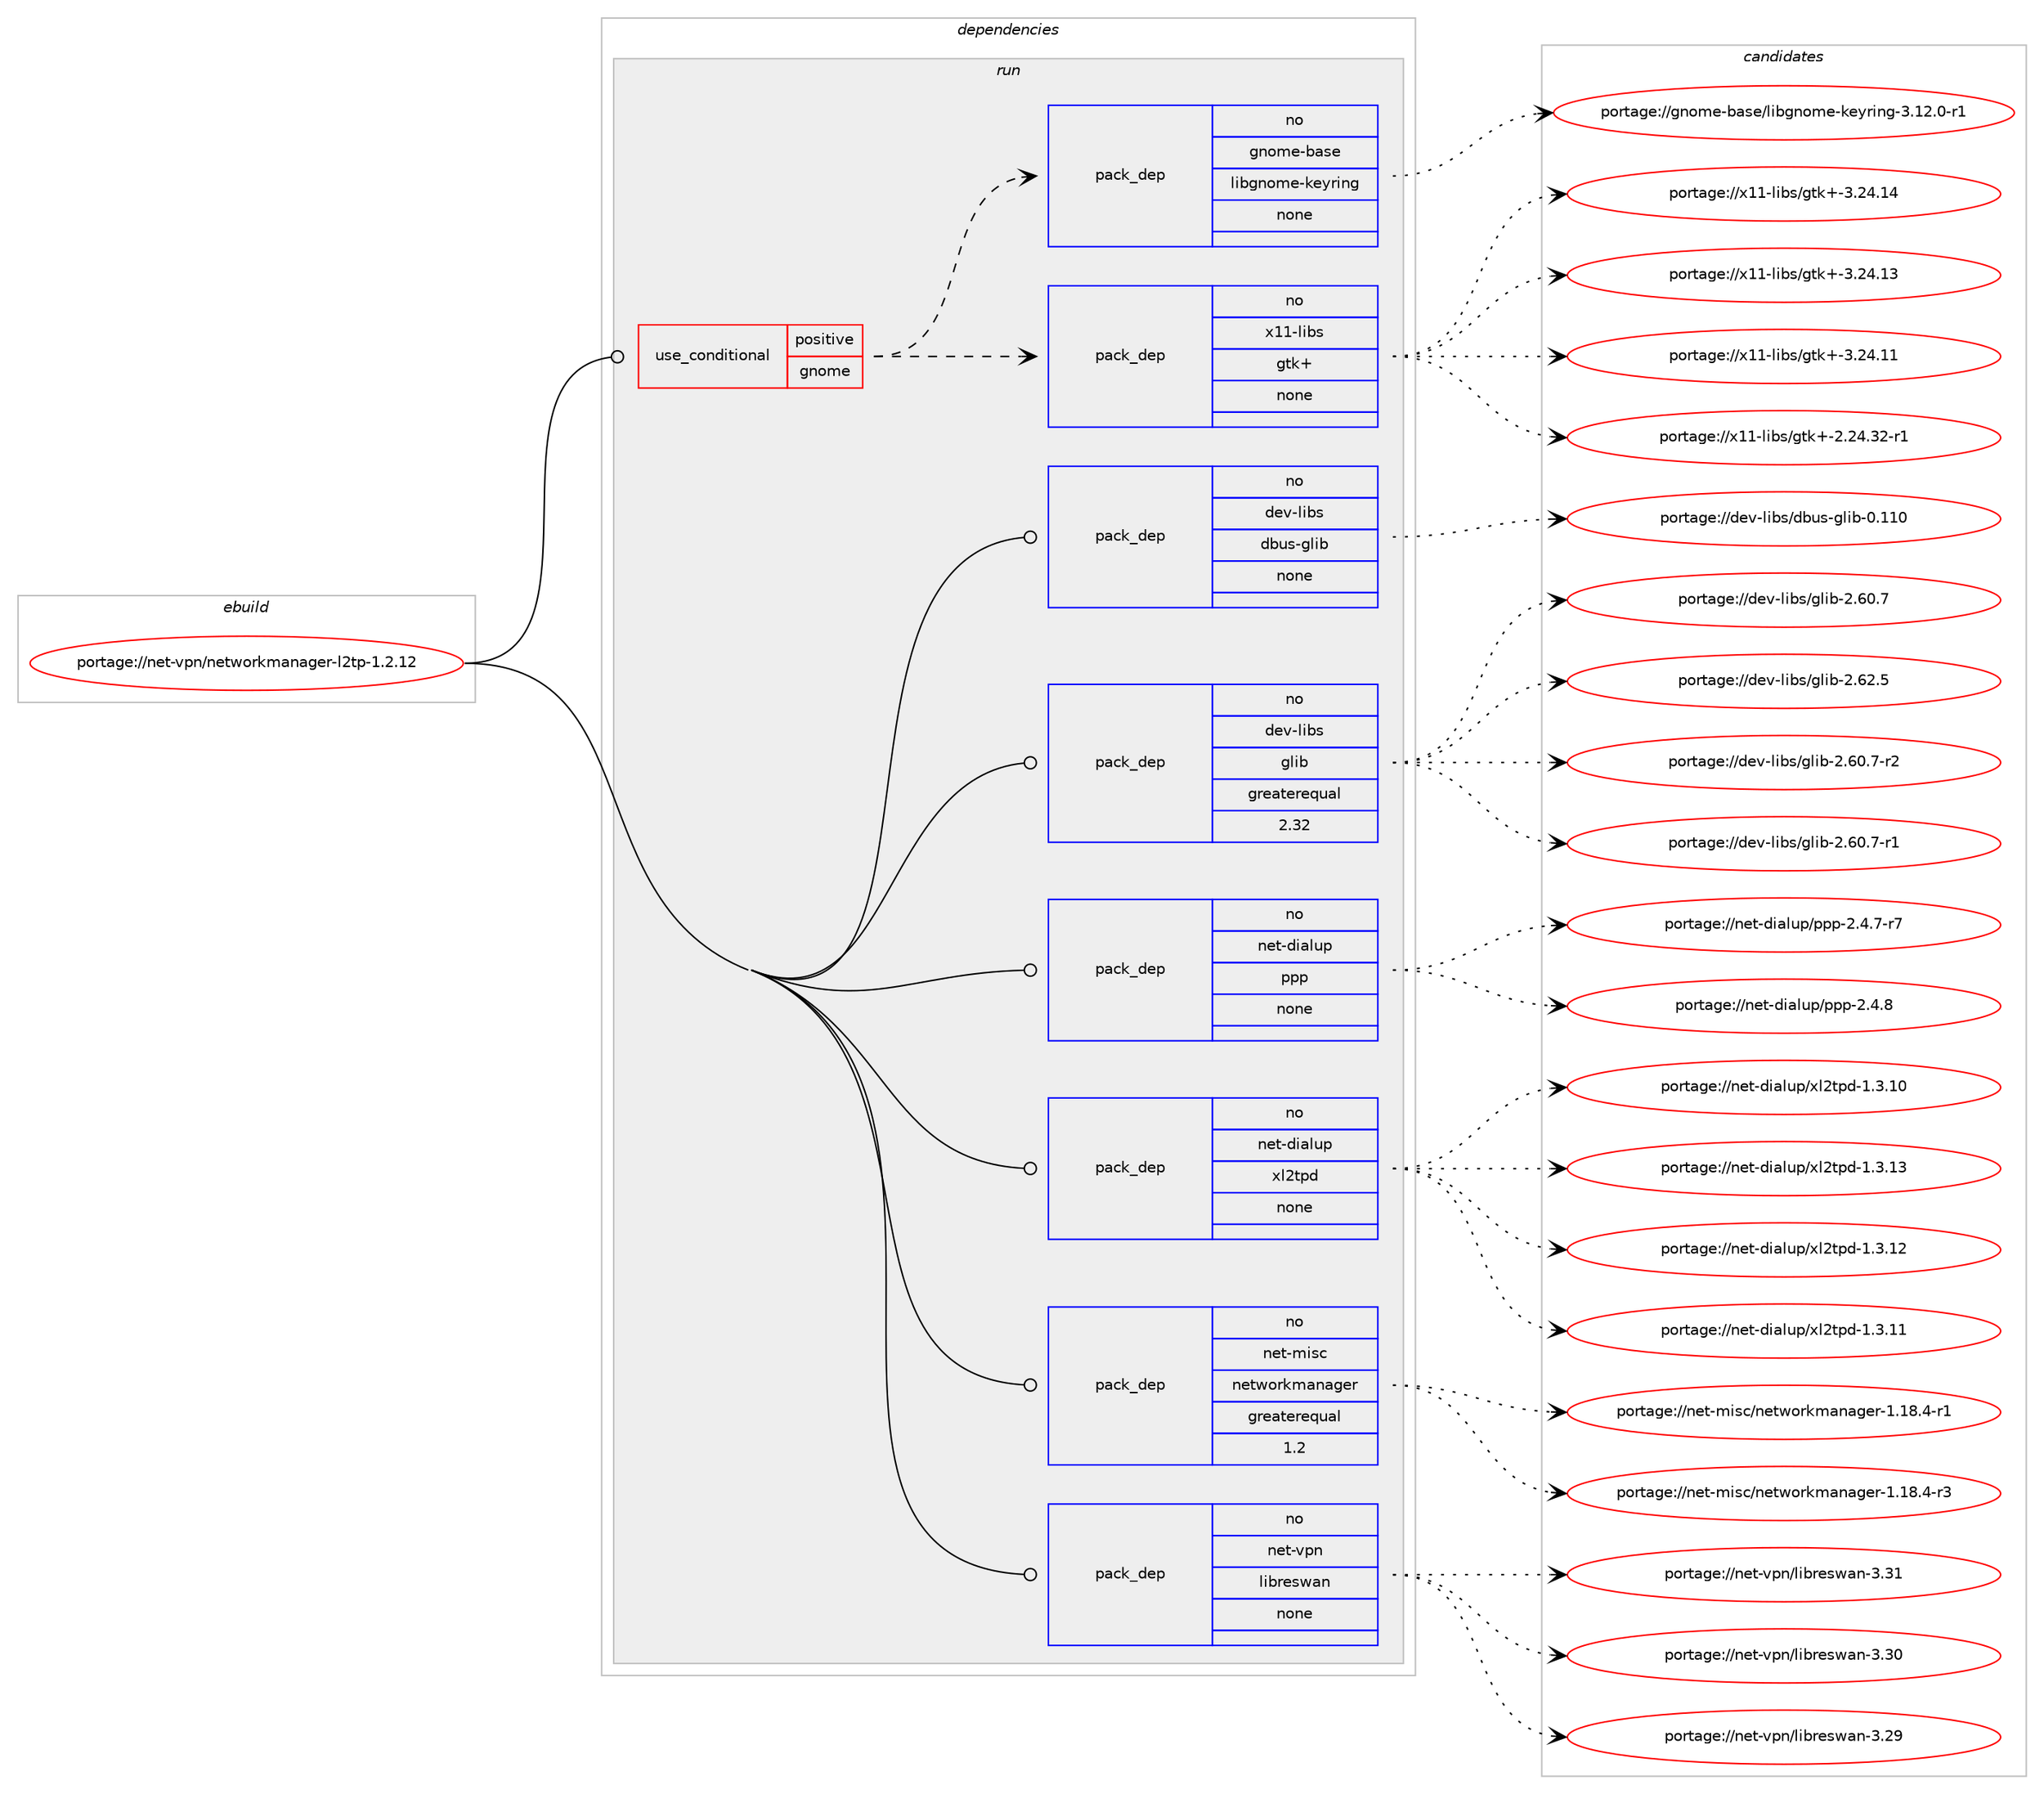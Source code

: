 digraph prolog {

# *************
# Graph options
# *************

newrank=true;
concentrate=true;
compound=true;
graph [rankdir=LR,fontname=Helvetica,fontsize=10,ranksep=1.5];#, ranksep=2.5, nodesep=0.2];
edge  [arrowhead=vee];
node  [fontname=Helvetica,fontsize=10];

# **********
# The ebuild
# **********

subgraph cluster_leftcol {
color=gray;
rank=same;
label=<<i>ebuild</i>>;
id [label="portage://net-vpn/networkmanager-l2tp-1.2.12", color=red, width=4, href="../net-vpn/networkmanager-l2tp-1.2.12.svg"];
}

# ****************
# The dependencies
# ****************

subgraph cluster_midcol {
color=gray;
label=<<i>dependencies</i>>;
subgraph cluster_compile {
fillcolor="#eeeeee";
style=filled;
label=<<i>compile</i>>;
}
subgraph cluster_compileandrun {
fillcolor="#eeeeee";
style=filled;
label=<<i>compile and run</i>>;
}
subgraph cluster_run {
fillcolor="#eeeeee";
style=filled;
label=<<i>run</i>>;
subgraph cond8313 {
dependency46564 [label=<<TABLE BORDER="0" CELLBORDER="1" CELLSPACING="0" CELLPADDING="4"><TR><TD ROWSPAN="3" CELLPADDING="10">use_conditional</TD></TR><TR><TD>positive</TD></TR><TR><TD>gnome</TD></TR></TABLE>>, shape=none, color=red];
subgraph pack37269 {
dependency46565 [label=<<TABLE BORDER="0" CELLBORDER="1" CELLSPACING="0" CELLPADDING="4" WIDTH="220"><TR><TD ROWSPAN="6" CELLPADDING="30">pack_dep</TD></TR><TR><TD WIDTH="110">no</TD></TR><TR><TD>x11-libs</TD></TR><TR><TD>gtk+</TD></TR><TR><TD>none</TD></TR><TR><TD></TD></TR></TABLE>>, shape=none, color=blue];
}
dependency46564:e -> dependency46565:w [weight=20,style="dashed",arrowhead="vee"];
subgraph pack37270 {
dependency46566 [label=<<TABLE BORDER="0" CELLBORDER="1" CELLSPACING="0" CELLPADDING="4" WIDTH="220"><TR><TD ROWSPAN="6" CELLPADDING="30">pack_dep</TD></TR><TR><TD WIDTH="110">no</TD></TR><TR><TD>gnome-base</TD></TR><TR><TD>libgnome-keyring</TD></TR><TR><TD>none</TD></TR><TR><TD></TD></TR></TABLE>>, shape=none, color=blue];
}
dependency46564:e -> dependency46566:w [weight=20,style="dashed",arrowhead="vee"];
}
id:e -> dependency46564:w [weight=20,style="solid",arrowhead="odot"];
subgraph pack37271 {
dependency46567 [label=<<TABLE BORDER="0" CELLBORDER="1" CELLSPACING="0" CELLPADDING="4" WIDTH="220"><TR><TD ROWSPAN="6" CELLPADDING="30">pack_dep</TD></TR><TR><TD WIDTH="110">no</TD></TR><TR><TD>dev-libs</TD></TR><TR><TD>dbus-glib</TD></TR><TR><TD>none</TD></TR><TR><TD></TD></TR></TABLE>>, shape=none, color=blue];
}
id:e -> dependency46567:w [weight=20,style="solid",arrowhead="odot"];
subgraph pack37272 {
dependency46568 [label=<<TABLE BORDER="0" CELLBORDER="1" CELLSPACING="0" CELLPADDING="4" WIDTH="220"><TR><TD ROWSPAN="6" CELLPADDING="30">pack_dep</TD></TR><TR><TD WIDTH="110">no</TD></TR><TR><TD>dev-libs</TD></TR><TR><TD>glib</TD></TR><TR><TD>greaterequal</TD></TR><TR><TD>2.32</TD></TR></TABLE>>, shape=none, color=blue];
}
id:e -> dependency46568:w [weight=20,style="solid",arrowhead="odot"];
subgraph pack37273 {
dependency46569 [label=<<TABLE BORDER="0" CELLBORDER="1" CELLSPACING="0" CELLPADDING="4" WIDTH="220"><TR><TD ROWSPAN="6" CELLPADDING="30">pack_dep</TD></TR><TR><TD WIDTH="110">no</TD></TR><TR><TD>net-dialup</TD></TR><TR><TD>ppp</TD></TR><TR><TD>none</TD></TR><TR><TD></TD></TR></TABLE>>, shape=none, color=blue];
}
id:e -> dependency46569:w [weight=20,style="solid",arrowhead="odot"];
subgraph pack37274 {
dependency46570 [label=<<TABLE BORDER="0" CELLBORDER="1" CELLSPACING="0" CELLPADDING="4" WIDTH="220"><TR><TD ROWSPAN="6" CELLPADDING="30">pack_dep</TD></TR><TR><TD WIDTH="110">no</TD></TR><TR><TD>net-dialup</TD></TR><TR><TD>xl2tpd</TD></TR><TR><TD>none</TD></TR><TR><TD></TD></TR></TABLE>>, shape=none, color=blue];
}
id:e -> dependency46570:w [weight=20,style="solid",arrowhead="odot"];
subgraph pack37275 {
dependency46571 [label=<<TABLE BORDER="0" CELLBORDER="1" CELLSPACING="0" CELLPADDING="4" WIDTH="220"><TR><TD ROWSPAN="6" CELLPADDING="30">pack_dep</TD></TR><TR><TD WIDTH="110">no</TD></TR><TR><TD>net-misc</TD></TR><TR><TD>networkmanager</TD></TR><TR><TD>greaterequal</TD></TR><TR><TD>1.2</TD></TR></TABLE>>, shape=none, color=blue];
}
id:e -> dependency46571:w [weight=20,style="solid",arrowhead="odot"];
subgraph pack37276 {
dependency46572 [label=<<TABLE BORDER="0" CELLBORDER="1" CELLSPACING="0" CELLPADDING="4" WIDTH="220"><TR><TD ROWSPAN="6" CELLPADDING="30">pack_dep</TD></TR><TR><TD WIDTH="110">no</TD></TR><TR><TD>net-vpn</TD></TR><TR><TD>libreswan</TD></TR><TR><TD>none</TD></TR><TR><TD></TD></TR></TABLE>>, shape=none, color=blue];
}
id:e -> dependency46572:w [weight=20,style="solid",arrowhead="odot"];
}
}

# **************
# The candidates
# **************

subgraph cluster_choices {
rank=same;
color=gray;
label=<<i>candidates</i>>;

subgraph choice37269 {
color=black;
nodesep=1;
choice1204949451081059811547103116107434551465052464952 [label="portage://x11-libs/gtk+-3.24.14", color=red, width=4,href="../x11-libs/gtk+-3.24.14.svg"];
choice1204949451081059811547103116107434551465052464951 [label="portage://x11-libs/gtk+-3.24.13", color=red, width=4,href="../x11-libs/gtk+-3.24.13.svg"];
choice1204949451081059811547103116107434551465052464949 [label="portage://x11-libs/gtk+-3.24.11", color=red, width=4,href="../x11-libs/gtk+-3.24.11.svg"];
choice12049494510810598115471031161074345504650524651504511449 [label="portage://x11-libs/gtk+-2.24.32-r1", color=red, width=4,href="../x11-libs/gtk+-2.24.32-r1.svg"];
dependency46565:e -> choice1204949451081059811547103116107434551465052464952:w [style=dotted,weight="100"];
dependency46565:e -> choice1204949451081059811547103116107434551465052464951:w [style=dotted,weight="100"];
dependency46565:e -> choice1204949451081059811547103116107434551465052464949:w [style=dotted,weight="100"];
dependency46565:e -> choice12049494510810598115471031161074345504650524651504511449:w [style=dotted,weight="100"];
}
subgraph choice37270 {
color=black;
nodesep=1;
choice103110111109101459897115101471081059810311011110910145107101121114105110103455146495046484511449 [label="portage://gnome-base/libgnome-keyring-3.12.0-r1", color=red, width=4,href="../gnome-base/libgnome-keyring-3.12.0-r1.svg"];
dependency46566:e -> choice103110111109101459897115101471081059810311011110910145107101121114105110103455146495046484511449:w [style=dotted,weight="100"];
}
subgraph choice37271 {
color=black;
nodesep=1;
choice100101118451081059811547100981171154510310810598454846494948 [label="portage://dev-libs/dbus-glib-0.110", color=red, width=4,href="../dev-libs/dbus-glib-0.110.svg"];
dependency46567:e -> choice100101118451081059811547100981171154510310810598454846494948:w [style=dotted,weight="100"];
}
subgraph choice37272 {
color=black;
nodesep=1;
choice1001011184510810598115471031081059845504654504653 [label="portage://dev-libs/glib-2.62.5", color=red, width=4,href="../dev-libs/glib-2.62.5.svg"];
choice10010111845108105981154710310810598455046544846554511450 [label="portage://dev-libs/glib-2.60.7-r2", color=red, width=4,href="../dev-libs/glib-2.60.7-r2.svg"];
choice10010111845108105981154710310810598455046544846554511449 [label="portage://dev-libs/glib-2.60.7-r1", color=red, width=4,href="../dev-libs/glib-2.60.7-r1.svg"];
choice1001011184510810598115471031081059845504654484655 [label="portage://dev-libs/glib-2.60.7", color=red, width=4,href="../dev-libs/glib-2.60.7.svg"];
dependency46568:e -> choice1001011184510810598115471031081059845504654504653:w [style=dotted,weight="100"];
dependency46568:e -> choice10010111845108105981154710310810598455046544846554511450:w [style=dotted,weight="100"];
dependency46568:e -> choice10010111845108105981154710310810598455046544846554511449:w [style=dotted,weight="100"];
dependency46568:e -> choice1001011184510810598115471031081059845504654484655:w [style=dotted,weight="100"];
}
subgraph choice37273 {
color=black;
nodesep=1;
choice110101116451001059710811711247112112112455046524656 [label="portage://net-dialup/ppp-2.4.8", color=red, width=4,href="../net-dialup/ppp-2.4.8.svg"];
choice1101011164510010597108117112471121121124550465246554511455 [label="portage://net-dialup/ppp-2.4.7-r7", color=red, width=4,href="../net-dialup/ppp-2.4.7-r7.svg"];
dependency46569:e -> choice110101116451001059710811711247112112112455046524656:w [style=dotted,weight="100"];
dependency46569:e -> choice1101011164510010597108117112471121121124550465246554511455:w [style=dotted,weight="100"];
}
subgraph choice37274 {
color=black;
nodesep=1;
choice1101011164510010597108117112471201085011611210045494651464951 [label="portage://net-dialup/xl2tpd-1.3.13", color=red, width=4,href="../net-dialup/xl2tpd-1.3.13.svg"];
choice1101011164510010597108117112471201085011611210045494651464950 [label="portage://net-dialup/xl2tpd-1.3.12", color=red, width=4,href="../net-dialup/xl2tpd-1.3.12.svg"];
choice1101011164510010597108117112471201085011611210045494651464949 [label="portage://net-dialup/xl2tpd-1.3.11", color=red, width=4,href="../net-dialup/xl2tpd-1.3.11.svg"];
choice1101011164510010597108117112471201085011611210045494651464948 [label="portage://net-dialup/xl2tpd-1.3.10", color=red, width=4,href="../net-dialup/xl2tpd-1.3.10.svg"];
dependency46570:e -> choice1101011164510010597108117112471201085011611210045494651464951:w [style=dotted,weight="100"];
dependency46570:e -> choice1101011164510010597108117112471201085011611210045494651464950:w [style=dotted,weight="100"];
dependency46570:e -> choice1101011164510010597108117112471201085011611210045494651464949:w [style=dotted,weight="100"];
dependency46570:e -> choice1101011164510010597108117112471201085011611210045494651464948:w [style=dotted,weight="100"];
}
subgraph choice37275 {
color=black;
nodesep=1;
choice1101011164510910511599471101011161191111141071099711097103101114454946495646524511451 [label="portage://net-misc/networkmanager-1.18.4-r3", color=red, width=4,href="../net-misc/networkmanager-1.18.4-r3.svg"];
choice1101011164510910511599471101011161191111141071099711097103101114454946495646524511449 [label="portage://net-misc/networkmanager-1.18.4-r1", color=red, width=4,href="../net-misc/networkmanager-1.18.4-r1.svg"];
dependency46571:e -> choice1101011164510910511599471101011161191111141071099711097103101114454946495646524511451:w [style=dotted,weight="100"];
dependency46571:e -> choice1101011164510910511599471101011161191111141071099711097103101114454946495646524511449:w [style=dotted,weight="100"];
}
subgraph choice37276 {
color=black;
nodesep=1;
choice110101116451181121104710810598114101115119971104551465149 [label="portage://net-vpn/libreswan-3.31", color=red, width=4,href="../net-vpn/libreswan-3.31.svg"];
choice110101116451181121104710810598114101115119971104551465148 [label="portage://net-vpn/libreswan-3.30", color=red, width=4,href="../net-vpn/libreswan-3.30.svg"];
choice110101116451181121104710810598114101115119971104551465057 [label="portage://net-vpn/libreswan-3.29", color=red, width=4,href="../net-vpn/libreswan-3.29.svg"];
dependency46572:e -> choice110101116451181121104710810598114101115119971104551465149:w [style=dotted,weight="100"];
dependency46572:e -> choice110101116451181121104710810598114101115119971104551465148:w [style=dotted,weight="100"];
dependency46572:e -> choice110101116451181121104710810598114101115119971104551465057:w [style=dotted,weight="100"];
}
}

}
